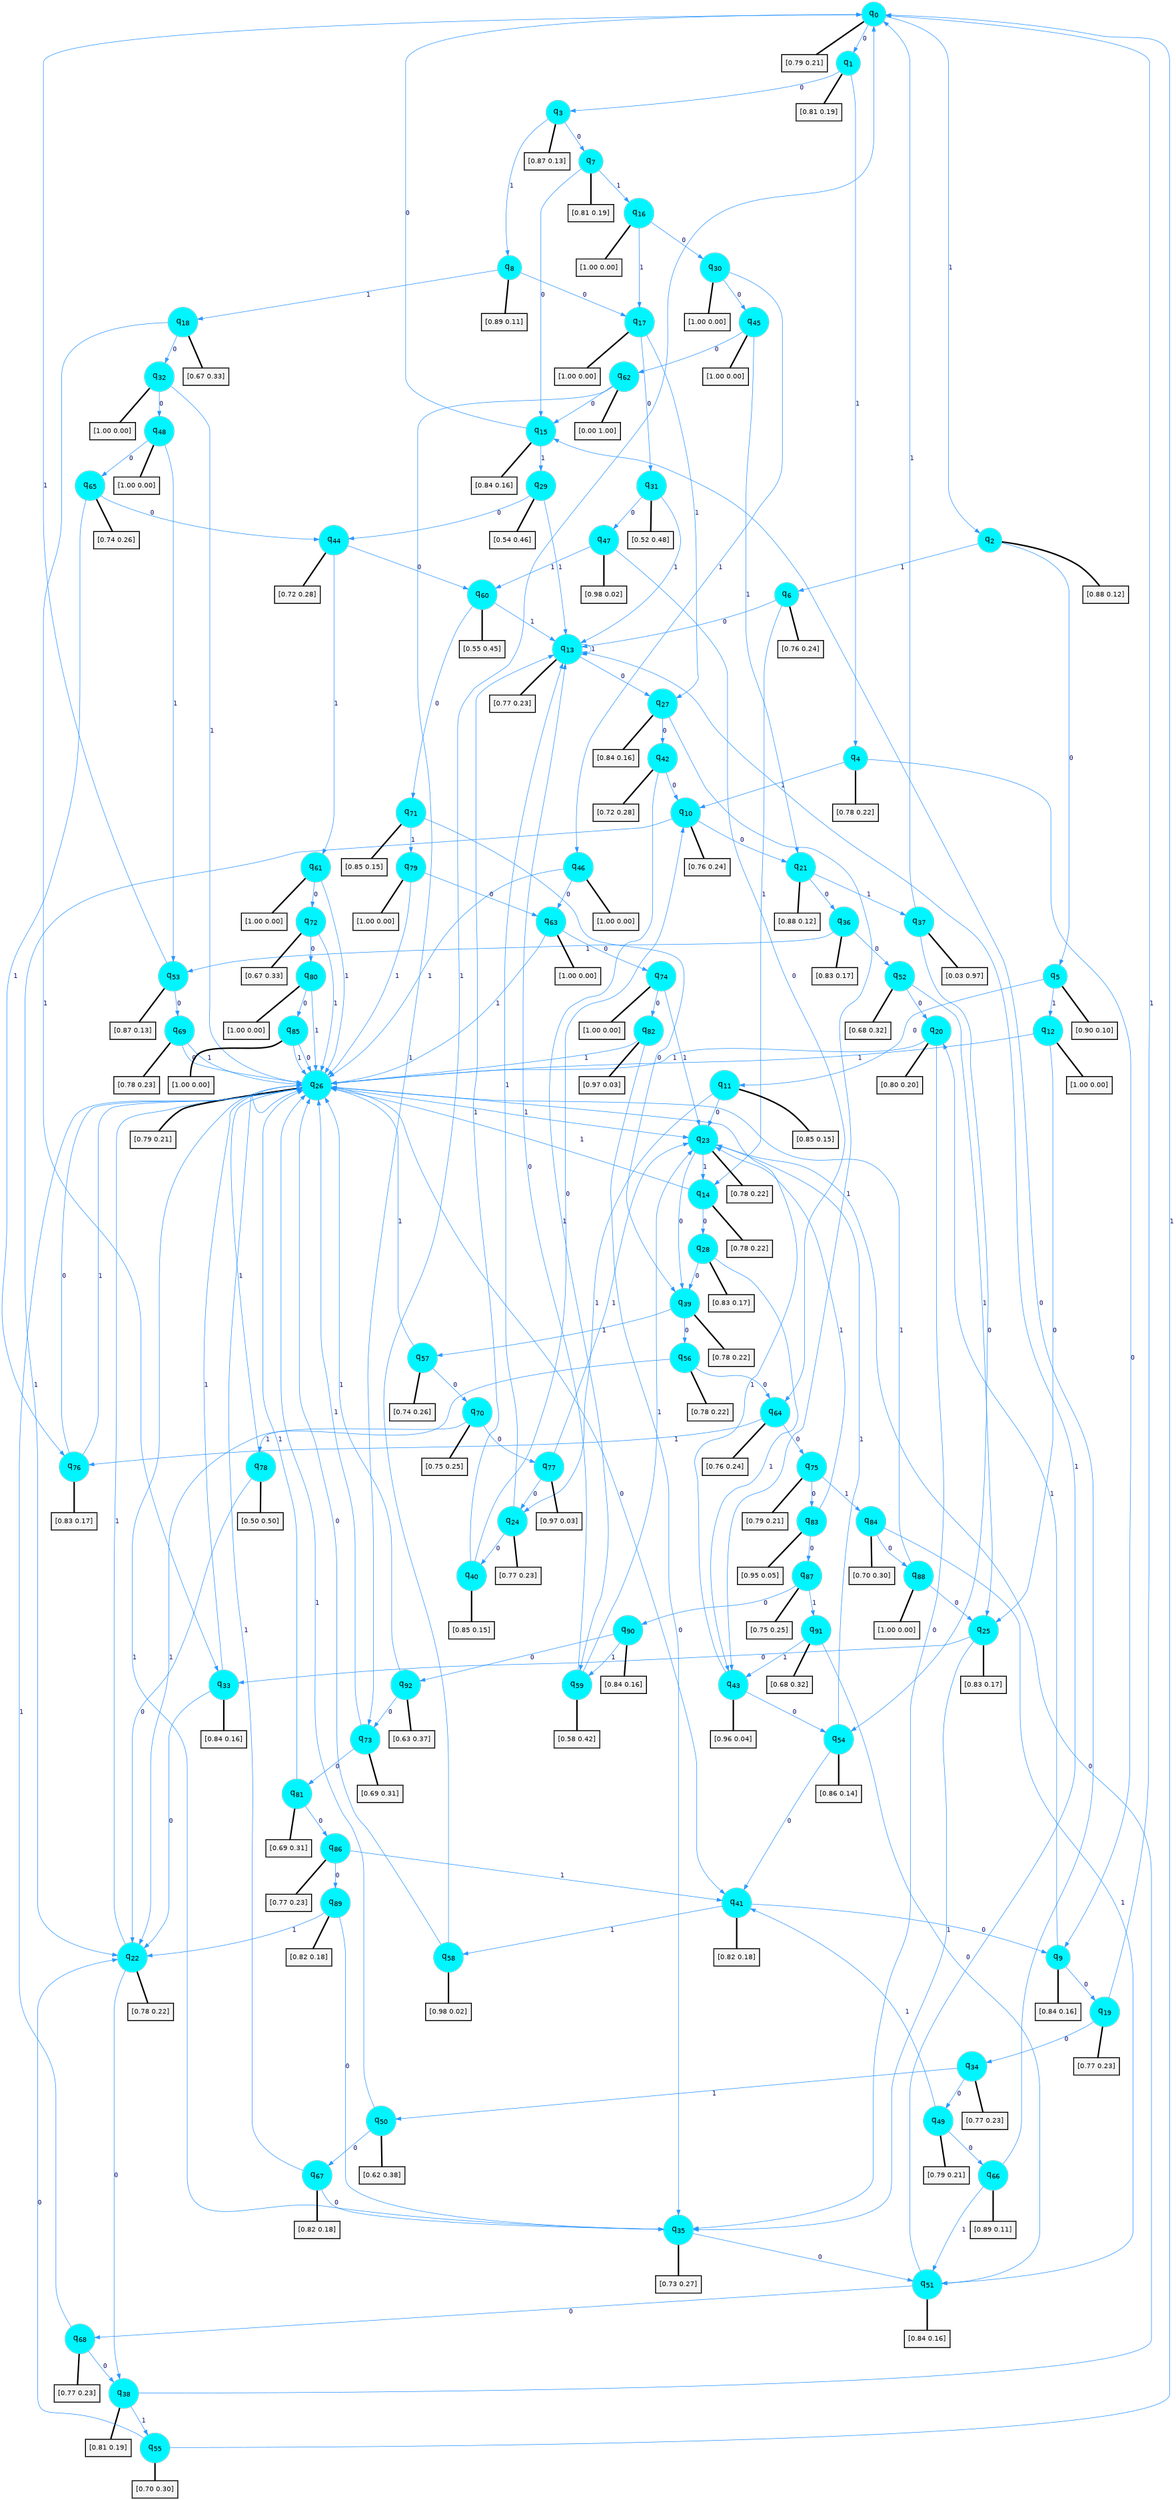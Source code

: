 digraph G {
graph [
bgcolor=transparent, dpi=300, rankdir=TD, size="40,25"];
node [
color=gray, fillcolor=turquoise1, fontcolor=black, fontname=Helvetica, fontsize=16, fontweight=bold, shape=circle, style=filled];
edge [
arrowsize=1, color=dodgerblue1, fontcolor=midnightblue, fontname=courier, fontweight=bold, penwidth=1, style=solid, weight=20];
0[label=<q<SUB>0</SUB>>];
1[label=<q<SUB>1</SUB>>];
2[label=<q<SUB>2</SUB>>];
3[label=<q<SUB>3</SUB>>];
4[label=<q<SUB>4</SUB>>];
5[label=<q<SUB>5</SUB>>];
6[label=<q<SUB>6</SUB>>];
7[label=<q<SUB>7</SUB>>];
8[label=<q<SUB>8</SUB>>];
9[label=<q<SUB>9</SUB>>];
10[label=<q<SUB>10</SUB>>];
11[label=<q<SUB>11</SUB>>];
12[label=<q<SUB>12</SUB>>];
13[label=<q<SUB>13</SUB>>];
14[label=<q<SUB>14</SUB>>];
15[label=<q<SUB>15</SUB>>];
16[label=<q<SUB>16</SUB>>];
17[label=<q<SUB>17</SUB>>];
18[label=<q<SUB>18</SUB>>];
19[label=<q<SUB>19</SUB>>];
20[label=<q<SUB>20</SUB>>];
21[label=<q<SUB>21</SUB>>];
22[label=<q<SUB>22</SUB>>];
23[label=<q<SUB>23</SUB>>];
24[label=<q<SUB>24</SUB>>];
25[label=<q<SUB>25</SUB>>];
26[label=<q<SUB>26</SUB>>];
27[label=<q<SUB>27</SUB>>];
28[label=<q<SUB>28</SUB>>];
29[label=<q<SUB>29</SUB>>];
30[label=<q<SUB>30</SUB>>];
31[label=<q<SUB>31</SUB>>];
32[label=<q<SUB>32</SUB>>];
33[label=<q<SUB>33</SUB>>];
34[label=<q<SUB>34</SUB>>];
35[label=<q<SUB>35</SUB>>];
36[label=<q<SUB>36</SUB>>];
37[label=<q<SUB>37</SUB>>];
38[label=<q<SUB>38</SUB>>];
39[label=<q<SUB>39</SUB>>];
40[label=<q<SUB>40</SUB>>];
41[label=<q<SUB>41</SUB>>];
42[label=<q<SUB>42</SUB>>];
43[label=<q<SUB>43</SUB>>];
44[label=<q<SUB>44</SUB>>];
45[label=<q<SUB>45</SUB>>];
46[label=<q<SUB>46</SUB>>];
47[label=<q<SUB>47</SUB>>];
48[label=<q<SUB>48</SUB>>];
49[label=<q<SUB>49</SUB>>];
50[label=<q<SUB>50</SUB>>];
51[label=<q<SUB>51</SUB>>];
52[label=<q<SUB>52</SUB>>];
53[label=<q<SUB>53</SUB>>];
54[label=<q<SUB>54</SUB>>];
55[label=<q<SUB>55</SUB>>];
56[label=<q<SUB>56</SUB>>];
57[label=<q<SUB>57</SUB>>];
58[label=<q<SUB>58</SUB>>];
59[label=<q<SUB>59</SUB>>];
60[label=<q<SUB>60</SUB>>];
61[label=<q<SUB>61</SUB>>];
62[label=<q<SUB>62</SUB>>];
63[label=<q<SUB>63</SUB>>];
64[label=<q<SUB>64</SUB>>];
65[label=<q<SUB>65</SUB>>];
66[label=<q<SUB>66</SUB>>];
67[label=<q<SUB>67</SUB>>];
68[label=<q<SUB>68</SUB>>];
69[label=<q<SUB>69</SUB>>];
70[label=<q<SUB>70</SUB>>];
71[label=<q<SUB>71</SUB>>];
72[label=<q<SUB>72</SUB>>];
73[label=<q<SUB>73</SUB>>];
74[label=<q<SUB>74</SUB>>];
75[label=<q<SUB>75</SUB>>];
76[label=<q<SUB>76</SUB>>];
77[label=<q<SUB>77</SUB>>];
78[label=<q<SUB>78</SUB>>];
79[label=<q<SUB>79</SUB>>];
80[label=<q<SUB>80</SUB>>];
81[label=<q<SUB>81</SUB>>];
82[label=<q<SUB>82</SUB>>];
83[label=<q<SUB>83</SUB>>];
84[label=<q<SUB>84</SUB>>];
85[label=<q<SUB>85</SUB>>];
86[label=<q<SUB>86</SUB>>];
87[label=<q<SUB>87</SUB>>];
88[label=<q<SUB>88</SUB>>];
89[label=<q<SUB>89</SUB>>];
90[label=<q<SUB>90</SUB>>];
91[label=<q<SUB>91</SUB>>];
92[label=<q<SUB>92</SUB>>];
93[label="[0.79 0.21]", shape=box,fontcolor=black, fontname=Helvetica, fontsize=14, penwidth=2, fillcolor=whitesmoke,color=black];
94[label="[0.81 0.19]", shape=box,fontcolor=black, fontname=Helvetica, fontsize=14, penwidth=2, fillcolor=whitesmoke,color=black];
95[label="[0.88 0.12]", shape=box,fontcolor=black, fontname=Helvetica, fontsize=14, penwidth=2, fillcolor=whitesmoke,color=black];
96[label="[0.87 0.13]", shape=box,fontcolor=black, fontname=Helvetica, fontsize=14, penwidth=2, fillcolor=whitesmoke,color=black];
97[label="[0.78 0.22]", shape=box,fontcolor=black, fontname=Helvetica, fontsize=14, penwidth=2, fillcolor=whitesmoke,color=black];
98[label="[0.90 0.10]", shape=box,fontcolor=black, fontname=Helvetica, fontsize=14, penwidth=2, fillcolor=whitesmoke,color=black];
99[label="[0.76 0.24]", shape=box,fontcolor=black, fontname=Helvetica, fontsize=14, penwidth=2, fillcolor=whitesmoke,color=black];
100[label="[0.81 0.19]", shape=box,fontcolor=black, fontname=Helvetica, fontsize=14, penwidth=2, fillcolor=whitesmoke,color=black];
101[label="[0.89 0.11]", shape=box,fontcolor=black, fontname=Helvetica, fontsize=14, penwidth=2, fillcolor=whitesmoke,color=black];
102[label="[0.84 0.16]", shape=box,fontcolor=black, fontname=Helvetica, fontsize=14, penwidth=2, fillcolor=whitesmoke,color=black];
103[label="[0.76 0.24]", shape=box,fontcolor=black, fontname=Helvetica, fontsize=14, penwidth=2, fillcolor=whitesmoke,color=black];
104[label="[0.85 0.15]", shape=box,fontcolor=black, fontname=Helvetica, fontsize=14, penwidth=2, fillcolor=whitesmoke,color=black];
105[label="[1.00 0.00]", shape=box,fontcolor=black, fontname=Helvetica, fontsize=14, penwidth=2, fillcolor=whitesmoke,color=black];
106[label="[0.77 0.23]", shape=box,fontcolor=black, fontname=Helvetica, fontsize=14, penwidth=2, fillcolor=whitesmoke,color=black];
107[label="[0.78 0.22]", shape=box,fontcolor=black, fontname=Helvetica, fontsize=14, penwidth=2, fillcolor=whitesmoke,color=black];
108[label="[0.84 0.16]", shape=box,fontcolor=black, fontname=Helvetica, fontsize=14, penwidth=2, fillcolor=whitesmoke,color=black];
109[label="[1.00 0.00]", shape=box,fontcolor=black, fontname=Helvetica, fontsize=14, penwidth=2, fillcolor=whitesmoke,color=black];
110[label="[1.00 0.00]", shape=box,fontcolor=black, fontname=Helvetica, fontsize=14, penwidth=2, fillcolor=whitesmoke,color=black];
111[label="[0.67 0.33]", shape=box,fontcolor=black, fontname=Helvetica, fontsize=14, penwidth=2, fillcolor=whitesmoke,color=black];
112[label="[0.77 0.23]", shape=box,fontcolor=black, fontname=Helvetica, fontsize=14, penwidth=2, fillcolor=whitesmoke,color=black];
113[label="[0.80 0.20]", shape=box,fontcolor=black, fontname=Helvetica, fontsize=14, penwidth=2, fillcolor=whitesmoke,color=black];
114[label="[0.88 0.12]", shape=box,fontcolor=black, fontname=Helvetica, fontsize=14, penwidth=2, fillcolor=whitesmoke,color=black];
115[label="[0.78 0.22]", shape=box,fontcolor=black, fontname=Helvetica, fontsize=14, penwidth=2, fillcolor=whitesmoke,color=black];
116[label="[0.78 0.22]", shape=box,fontcolor=black, fontname=Helvetica, fontsize=14, penwidth=2, fillcolor=whitesmoke,color=black];
117[label="[0.77 0.23]", shape=box,fontcolor=black, fontname=Helvetica, fontsize=14, penwidth=2, fillcolor=whitesmoke,color=black];
118[label="[0.83 0.17]", shape=box,fontcolor=black, fontname=Helvetica, fontsize=14, penwidth=2, fillcolor=whitesmoke,color=black];
119[label="[0.79 0.21]", shape=box,fontcolor=black, fontname=Helvetica, fontsize=14, penwidth=2, fillcolor=whitesmoke,color=black];
120[label="[0.84 0.16]", shape=box,fontcolor=black, fontname=Helvetica, fontsize=14, penwidth=2, fillcolor=whitesmoke,color=black];
121[label="[0.83 0.17]", shape=box,fontcolor=black, fontname=Helvetica, fontsize=14, penwidth=2, fillcolor=whitesmoke,color=black];
122[label="[0.54 0.46]", shape=box,fontcolor=black, fontname=Helvetica, fontsize=14, penwidth=2, fillcolor=whitesmoke,color=black];
123[label="[1.00 0.00]", shape=box,fontcolor=black, fontname=Helvetica, fontsize=14, penwidth=2, fillcolor=whitesmoke,color=black];
124[label="[0.52 0.48]", shape=box,fontcolor=black, fontname=Helvetica, fontsize=14, penwidth=2, fillcolor=whitesmoke,color=black];
125[label="[1.00 0.00]", shape=box,fontcolor=black, fontname=Helvetica, fontsize=14, penwidth=2, fillcolor=whitesmoke,color=black];
126[label="[0.84 0.16]", shape=box,fontcolor=black, fontname=Helvetica, fontsize=14, penwidth=2, fillcolor=whitesmoke,color=black];
127[label="[0.77 0.23]", shape=box,fontcolor=black, fontname=Helvetica, fontsize=14, penwidth=2, fillcolor=whitesmoke,color=black];
128[label="[0.73 0.27]", shape=box,fontcolor=black, fontname=Helvetica, fontsize=14, penwidth=2, fillcolor=whitesmoke,color=black];
129[label="[0.83 0.17]", shape=box,fontcolor=black, fontname=Helvetica, fontsize=14, penwidth=2, fillcolor=whitesmoke,color=black];
130[label="[0.03 0.97]", shape=box,fontcolor=black, fontname=Helvetica, fontsize=14, penwidth=2, fillcolor=whitesmoke,color=black];
131[label="[0.81 0.19]", shape=box,fontcolor=black, fontname=Helvetica, fontsize=14, penwidth=2, fillcolor=whitesmoke,color=black];
132[label="[0.78 0.22]", shape=box,fontcolor=black, fontname=Helvetica, fontsize=14, penwidth=2, fillcolor=whitesmoke,color=black];
133[label="[0.85 0.15]", shape=box,fontcolor=black, fontname=Helvetica, fontsize=14, penwidth=2, fillcolor=whitesmoke,color=black];
134[label="[0.82 0.18]", shape=box,fontcolor=black, fontname=Helvetica, fontsize=14, penwidth=2, fillcolor=whitesmoke,color=black];
135[label="[0.72 0.28]", shape=box,fontcolor=black, fontname=Helvetica, fontsize=14, penwidth=2, fillcolor=whitesmoke,color=black];
136[label="[0.96 0.04]", shape=box,fontcolor=black, fontname=Helvetica, fontsize=14, penwidth=2, fillcolor=whitesmoke,color=black];
137[label="[0.72 0.28]", shape=box,fontcolor=black, fontname=Helvetica, fontsize=14, penwidth=2, fillcolor=whitesmoke,color=black];
138[label="[1.00 0.00]", shape=box,fontcolor=black, fontname=Helvetica, fontsize=14, penwidth=2, fillcolor=whitesmoke,color=black];
139[label="[1.00 0.00]", shape=box,fontcolor=black, fontname=Helvetica, fontsize=14, penwidth=2, fillcolor=whitesmoke,color=black];
140[label="[0.98 0.02]", shape=box,fontcolor=black, fontname=Helvetica, fontsize=14, penwidth=2, fillcolor=whitesmoke,color=black];
141[label="[1.00 0.00]", shape=box,fontcolor=black, fontname=Helvetica, fontsize=14, penwidth=2, fillcolor=whitesmoke,color=black];
142[label="[0.79 0.21]", shape=box,fontcolor=black, fontname=Helvetica, fontsize=14, penwidth=2, fillcolor=whitesmoke,color=black];
143[label="[0.62 0.38]", shape=box,fontcolor=black, fontname=Helvetica, fontsize=14, penwidth=2, fillcolor=whitesmoke,color=black];
144[label="[0.84 0.16]", shape=box,fontcolor=black, fontname=Helvetica, fontsize=14, penwidth=2, fillcolor=whitesmoke,color=black];
145[label="[0.68 0.32]", shape=box,fontcolor=black, fontname=Helvetica, fontsize=14, penwidth=2, fillcolor=whitesmoke,color=black];
146[label="[0.87 0.13]", shape=box,fontcolor=black, fontname=Helvetica, fontsize=14, penwidth=2, fillcolor=whitesmoke,color=black];
147[label="[0.86 0.14]", shape=box,fontcolor=black, fontname=Helvetica, fontsize=14, penwidth=2, fillcolor=whitesmoke,color=black];
148[label="[0.70 0.30]", shape=box,fontcolor=black, fontname=Helvetica, fontsize=14, penwidth=2, fillcolor=whitesmoke,color=black];
149[label="[0.78 0.22]", shape=box,fontcolor=black, fontname=Helvetica, fontsize=14, penwidth=2, fillcolor=whitesmoke,color=black];
150[label="[0.74 0.26]", shape=box,fontcolor=black, fontname=Helvetica, fontsize=14, penwidth=2, fillcolor=whitesmoke,color=black];
151[label="[0.98 0.02]", shape=box,fontcolor=black, fontname=Helvetica, fontsize=14, penwidth=2, fillcolor=whitesmoke,color=black];
152[label="[0.58 0.42]", shape=box,fontcolor=black, fontname=Helvetica, fontsize=14, penwidth=2, fillcolor=whitesmoke,color=black];
153[label="[0.55 0.45]", shape=box,fontcolor=black, fontname=Helvetica, fontsize=14, penwidth=2, fillcolor=whitesmoke,color=black];
154[label="[1.00 0.00]", shape=box,fontcolor=black, fontname=Helvetica, fontsize=14, penwidth=2, fillcolor=whitesmoke,color=black];
155[label="[0.00 1.00]", shape=box,fontcolor=black, fontname=Helvetica, fontsize=14, penwidth=2, fillcolor=whitesmoke,color=black];
156[label="[1.00 0.00]", shape=box,fontcolor=black, fontname=Helvetica, fontsize=14, penwidth=2, fillcolor=whitesmoke,color=black];
157[label="[0.76 0.24]", shape=box,fontcolor=black, fontname=Helvetica, fontsize=14, penwidth=2, fillcolor=whitesmoke,color=black];
158[label="[0.74 0.26]", shape=box,fontcolor=black, fontname=Helvetica, fontsize=14, penwidth=2, fillcolor=whitesmoke,color=black];
159[label="[0.89 0.11]", shape=box,fontcolor=black, fontname=Helvetica, fontsize=14, penwidth=2, fillcolor=whitesmoke,color=black];
160[label="[0.82 0.18]", shape=box,fontcolor=black, fontname=Helvetica, fontsize=14, penwidth=2, fillcolor=whitesmoke,color=black];
161[label="[0.77 0.23]", shape=box,fontcolor=black, fontname=Helvetica, fontsize=14, penwidth=2, fillcolor=whitesmoke,color=black];
162[label="[0.78 0.23]", shape=box,fontcolor=black, fontname=Helvetica, fontsize=14, penwidth=2, fillcolor=whitesmoke,color=black];
163[label="[0.75 0.25]", shape=box,fontcolor=black, fontname=Helvetica, fontsize=14, penwidth=2, fillcolor=whitesmoke,color=black];
164[label="[0.85 0.15]", shape=box,fontcolor=black, fontname=Helvetica, fontsize=14, penwidth=2, fillcolor=whitesmoke,color=black];
165[label="[0.67 0.33]", shape=box,fontcolor=black, fontname=Helvetica, fontsize=14, penwidth=2, fillcolor=whitesmoke,color=black];
166[label="[0.69 0.31]", shape=box,fontcolor=black, fontname=Helvetica, fontsize=14, penwidth=2, fillcolor=whitesmoke,color=black];
167[label="[1.00 0.00]", shape=box,fontcolor=black, fontname=Helvetica, fontsize=14, penwidth=2, fillcolor=whitesmoke,color=black];
168[label="[0.79 0.21]", shape=box,fontcolor=black, fontname=Helvetica, fontsize=14, penwidth=2, fillcolor=whitesmoke,color=black];
169[label="[0.83 0.17]", shape=box,fontcolor=black, fontname=Helvetica, fontsize=14, penwidth=2, fillcolor=whitesmoke,color=black];
170[label="[0.97 0.03]", shape=box,fontcolor=black, fontname=Helvetica, fontsize=14, penwidth=2, fillcolor=whitesmoke,color=black];
171[label="[0.50 0.50]", shape=box,fontcolor=black, fontname=Helvetica, fontsize=14, penwidth=2, fillcolor=whitesmoke,color=black];
172[label="[1.00 0.00]", shape=box,fontcolor=black, fontname=Helvetica, fontsize=14, penwidth=2, fillcolor=whitesmoke,color=black];
173[label="[1.00 0.00]", shape=box,fontcolor=black, fontname=Helvetica, fontsize=14, penwidth=2, fillcolor=whitesmoke,color=black];
174[label="[0.69 0.31]", shape=box,fontcolor=black, fontname=Helvetica, fontsize=14, penwidth=2, fillcolor=whitesmoke,color=black];
175[label="[0.97 0.03]", shape=box,fontcolor=black, fontname=Helvetica, fontsize=14, penwidth=2, fillcolor=whitesmoke,color=black];
176[label="[0.95 0.05]", shape=box,fontcolor=black, fontname=Helvetica, fontsize=14, penwidth=2, fillcolor=whitesmoke,color=black];
177[label="[0.70 0.30]", shape=box,fontcolor=black, fontname=Helvetica, fontsize=14, penwidth=2, fillcolor=whitesmoke,color=black];
178[label="[1.00 0.00]", shape=box,fontcolor=black, fontname=Helvetica, fontsize=14, penwidth=2, fillcolor=whitesmoke,color=black];
179[label="[0.77 0.23]", shape=box,fontcolor=black, fontname=Helvetica, fontsize=14, penwidth=2, fillcolor=whitesmoke,color=black];
180[label="[0.75 0.25]", shape=box,fontcolor=black, fontname=Helvetica, fontsize=14, penwidth=2, fillcolor=whitesmoke,color=black];
181[label="[1.00 0.00]", shape=box,fontcolor=black, fontname=Helvetica, fontsize=14, penwidth=2, fillcolor=whitesmoke,color=black];
182[label="[0.82 0.18]", shape=box,fontcolor=black, fontname=Helvetica, fontsize=14, penwidth=2, fillcolor=whitesmoke,color=black];
183[label="[0.84 0.16]", shape=box,fontcolor=black, fontname=Helvetica, fontsize=14, penwidth=2, fillcolor=whitesmoke,color=black];
184[label="[0.68 0.32]", shape=box,fontcolor=black, fontname=Helvetica, fontsize=14, penwidth=2, fillcolor=whitesmoke,color=black];
185[label="[0.63 0.37]", shape=box,fontcolor=black, fontname=Helvetica, fontsize=14, penwidth=2, fillcolor=whitesmoke,color=black];
0->1 [label=0];
0->2 [label=1];
0->93 [arrowhead=none, penwidth=3,color=black];
1->3 [label=0];
1->4 [label=1];
1->94 [arrowhead=none, penwidth=3,color=black];
2->5 [label=0];
2->6 [label=1];
2->95 [arrowhead=none, penwidth=3,color=black];
3->7 [label=0];
3->8 [label=1];
3->96 [arrowhead=none, penwidth=3,color=black];
4->9 [label=0];
4->10 [label=1];
4->97 [arrowhead=none, penwidth=3,color=black];
5->11 [label=0];
5->12 [label=1];
5->98 [arrowhead=none, penwidth=3,color=black];
6->13 [label=0];
6->14 [label=1];
6->99 [arrowhead=none, penwidth=3,color=black];
7->15 [label=0];
7->16 [label=1];
7->100 [arrowhead=none, penwidth=3,color=black];
8->17 [label=0];
8->18 [label=1];
8->101 [arrowhead=none, penwidth=3,color=black];
9->19 [label=0];
9->20 [label=1];
9->102 [arrowhead=none, penwidth=3,color=black];
10->21 [label=0];
10->22 [label=1];
10->103 [arrowhead=none, penwidth=3,color=black];
11->23 [label=0];
11->24 [label=1];
11->104 [arrowhead=none, penwidth=3,color=black];
12->25 [label=0];
12->26 [label=1];
12->105 [arrowhead=none, penwidth=3,color=black];
13->27 [label=0];
13->13 [label=1];
13->106 [arrowhead=none, penwidth=3,color=black];
14->28 [label=0];
14->26 [label=1];
14->107 [arrowhead=none, penwidth=3,color=black];
15->0 [label=0];
15->29 [label=1];
15->108 [arrowhead=none, penwidth=3,color=black];
16->30 [label=0];
16->17 [label=1];
16->109 [arrowhead=none, penwidth=3,color=black];
17->31 [label=0];
17->27 [label=1];
17->110 [arrowhead=none, penwidth=3,color=black];
18->32 [label=0];
18->33 [label=1];
18->111 [arrowhead=none, penwidth=3,color=black];
19->34 [label=0];
19->0 [label=1];
19->112 [arrowhead=none, penwidth=3,color=black];
20->35 [label=0];
20->26 [label=1];
20->113 [arrowhead=none, penwidth=3,color=black];
21->36 [label=0];
21->37 [label=1];
21->114 [arrowhead=none, penwidth=3,color=black];
22->38 [label=0];
22->26 [label=1];
22->115 [arrowhead=none, penwidth=3,color=black];
23->39 [label=0];
23->14 [label=1];
23->116 [arrowhead=none, penwidth=3,color=black];
24->40 [label=0];
24->13 [label=1];
24->117 [arrowhead=none, penwidth=3,color=black];
25->33 [label=0];
25->35 [label=1];
25->118 [arrowhead=none, penwidth=3,color=black];
26->41 [label=0];
26->23 [label=1];
26->119 [arrowhead=none, penwidth=3,color=black];
27->42 [label=0];
27->43 [label=1];
27->120 [arrowhead=none, penwidth=3,color=black];
28->39 [label=0];
28->43 [label=1];
28->121 [arrowhead=none, penwidth=3,color=black];
29->44 [label=0];
29->13 [label=1];
29->122 [arrowhead=none, penwidth=3,color=black];
30->45 [label=0];
30->46 [label=1];
30->123 [arrowhead=none, penwidth=3,color=black];
31->47 [label=0];
31->13 [label=1];
31->124 [arrowhead=none, penwidth=3,color=black];
32->48 [label=0];
32->26 [label=1];
32->125 [arrowhead=none, penwidth=3,color=black];
33->22 [label=0];
33->26 [label=1];
33->126 [arrowhead=none, penwidth=3,color=black];
34->49 [label=0];
34->50 [label=1];
34->127 [arrowhead=none, penwidth=3,color=black];
35->51 [label=0];
35->26 [label=1];
35->128 [arrowhead=none, penwidth=3,color=black];
36->52 [label=0];
36->53 [label=1];
36->129 [arrowhead=none, penwidth=3,color=black];
37->54 [label=0];
37->0 [label=1];
37->130 [arrowhead=none, penwidth=3,color=black];
38->23 [label=0];
38->55 [label=1];
38->131 [arrowhead=none, penwidth=3,color=black];
39->56 [label=0];
39->57 [label=1];
39->132 [arrowhead=none, penwidth=3,color=black];
40->10 [label=0];
40->13 [label=1];
40->133 [arrowhead=none, penwidth=3,color=black];
41->9 [label=0];
41->58 [label=1];
41->134 [arrowhead=none, penwidth=3,color=black];
42->10 [label=0];
42->59 [label=1];
42->135 [arrowhead=none, penwidth=3,color=black];
43->54 [label=0];
43->26 [label=1];
43->136 [arrowhead=none, penwidth=3,color=black];
44->60 [label=0];
44->61 [label=1];
44->137 [arrowhead=none, penwidth=3,color=black];
45->62 [label=0];
45->21 [label=1];
45->138 [arrowhead=none, penwidth=3,color=black];
46->63 [label=0];
46->26 [label=1];
46->139 [arrowhead=none, penwidth=3,color=black];
47->64 [label=0];
47->60 [label=1];
47->140 [arrowhead=none, penwidth=3,color=black];
48->65 [label=0];
48->53 [label=1];
48->141 [arrowhead=none, penwidth=3,color=black];
49->66 [label=0];
49->41 [label=1];
49->142 [arrowhead=none, penwidth=3,color=black];
50->67 [label=0];
50->26 [label=1];
50->143 [arrowhead=none, penwidth=3,color=black];
51->68 [label=0];
51->13 [label=1];
51->144 [arrowhead=none, penwidth=3,color=black];
52->20 [label=0];
52->25 [label=1];
52->145 [arrowhead=none, penwidth=3,color=black];
53->69 [label=0];
53->0 [label=1];
53->146 [arrowhead=none, penwidth=3,color=black];
54->41 [label=0];
54->23 [label=1];
54->147 [arrowhead=none, penwidth=3,color=black];
55->22 [label=0];
55->0 [label=1];
55->148 [arrowhead=none, penwidth=3,color=black];
56->64 [label=0];
56->22 [label=1];
56->149 [arrowhead=none, penwidth=3,color=black];
57->70 [label=0];
57->26 [label=1];
57->150 [arrowhead=none, penwidth=3,color=black];
58->26 [label=0];
58->0 [label=1];
58->151 [arrowhead=none, penwidth=3,color=black];
59->13 [label=0];
59->23 [label=1];
59->152 [arrowhead=none, penwidth=3,color=black];
60->71 [label=0];
60->13 [label=1];
60->153 [arrowhead=none, penwidth=3,color=black];
61->72 [label=0];
61->26 [label=1];
61->154 [arrowhead=none, penwidth=3,color=black];
62->15 [label=0];
62->73 [label=1];
62->155 [arrowhead=none, penwidth=3,color=black];
63->74 [label=0];
63->26 [label=1];
63->156 [arrowhead=none, penwidth=3,color=black];
64->75 [label=0];
64->76 [label=1];
64->157 [arrowhead=none, penwidth=3,color=black];
65->44 [label=0];
65->76 [label=1];
65->158 [arrowhead=none, penwidth=3,color=black];
66->15 [label=0];
66->51 [label=1];
66->159 [arrowhead=none, penwidth=3,color=black];
67->35 [label=0];
67->26 [label=1];
67->160 [arrowhead=none, penwidth=3,color=black];
68->38 [label=0];
68->26 [label=1];
68->161 [arrowhead=none, penwidth=3,color=black];
69->26 [label=0];
69->26 [label=1];
69->162 [arrowhead=none, penwidth=3,color=black];
70->77 [label=0];
70->78 [label=1];
70->163 [arrowhead=none, penwidth=3,color=black];
71->39 [label=0];
71->79 [label=1];
71->164 [arrowhead=none, penwidth=3,color=black];
72->80 [label=0];
72->26 [label=1];
72->165 [arrowhead=none, penwidth=3,color=black];
73->81 [label=0];
73->26 [label=1];
73->166 [arrowhead=none, penwidth=3,color=black];
74->82 [label=0];
74->23 [label=1];
74->167 [arrowhead=none, penwidth=3,color=black];
75->83 [label=0];
75->84 [label=1];
75->168 [arrowhead=none, penwidth=3,color=black];
76->26 [label=0];
76->26 [label=1];
76->169 [arrowhead=none, penwidth=3,color=black];
77->24 [label=0];
77->23 [label=1];
77->170 [arrowhead=none, penwidth=3,color=black];
78->22 [label=0];
78->26 [label=1];
78->171 [arrowhead=none, penwidth=3,color=black];
79->63 [label=0];
79->26 [label=1];
79->172 [arrowhead=none, penwidth=3,color=black];
80->85 [label=0];
80->26 [label=1];
80->173 [arrowhead=none, penwidth=3,color=black];
81->86 [label=0];
81->26 [label=1];
81->174 [arrowhead=none, penwidth=3,color=black];
82->35 [label=0];
82->26 [label=1];
82->175 [arrowhead=none, penwidth=3,color=black];
83->87 [label=0];
83->23 [label=1];
83->176 [arrowhead=none, penwidth=3,color=black];
84->88 [label=0];
84->51 [label=1];
84->177 [arrowhead=none, penwidth=3,color=black];
85->26 [label=0];
85->26 [label=1];
85->178 [arrowhead=none, penwidth=3,color=black];
86->89 [label=0];
86->41 [label=1];
86->179 [arrowhead=none, penwidth=3,color=black];
87->90 [label=0];
87->91 [label=1];
87->180 [arrowhead=none, penwidth=3,color=black];
88->25 [label=0];
88->26 [label=1];
88->181 [arrowhead=none, penwidth=3,color=black];
89->35 [label=0];
89->22 [label=1];
89->182 [arrowhead=none, penwidth=3,color=black];
90->92 [label=0];
90->59 [label=1];
90->183 [arrowhead=none, penwidth=3,color=black];
91->51 [label=0];
91->43 [label=1];
91->184 [arrowhead=none, penwidth=3,color=black];
92->73 [label=0];
92->26 [label=1];
92->185 [arrowhead=none, penwidth=3,color=black];
}

